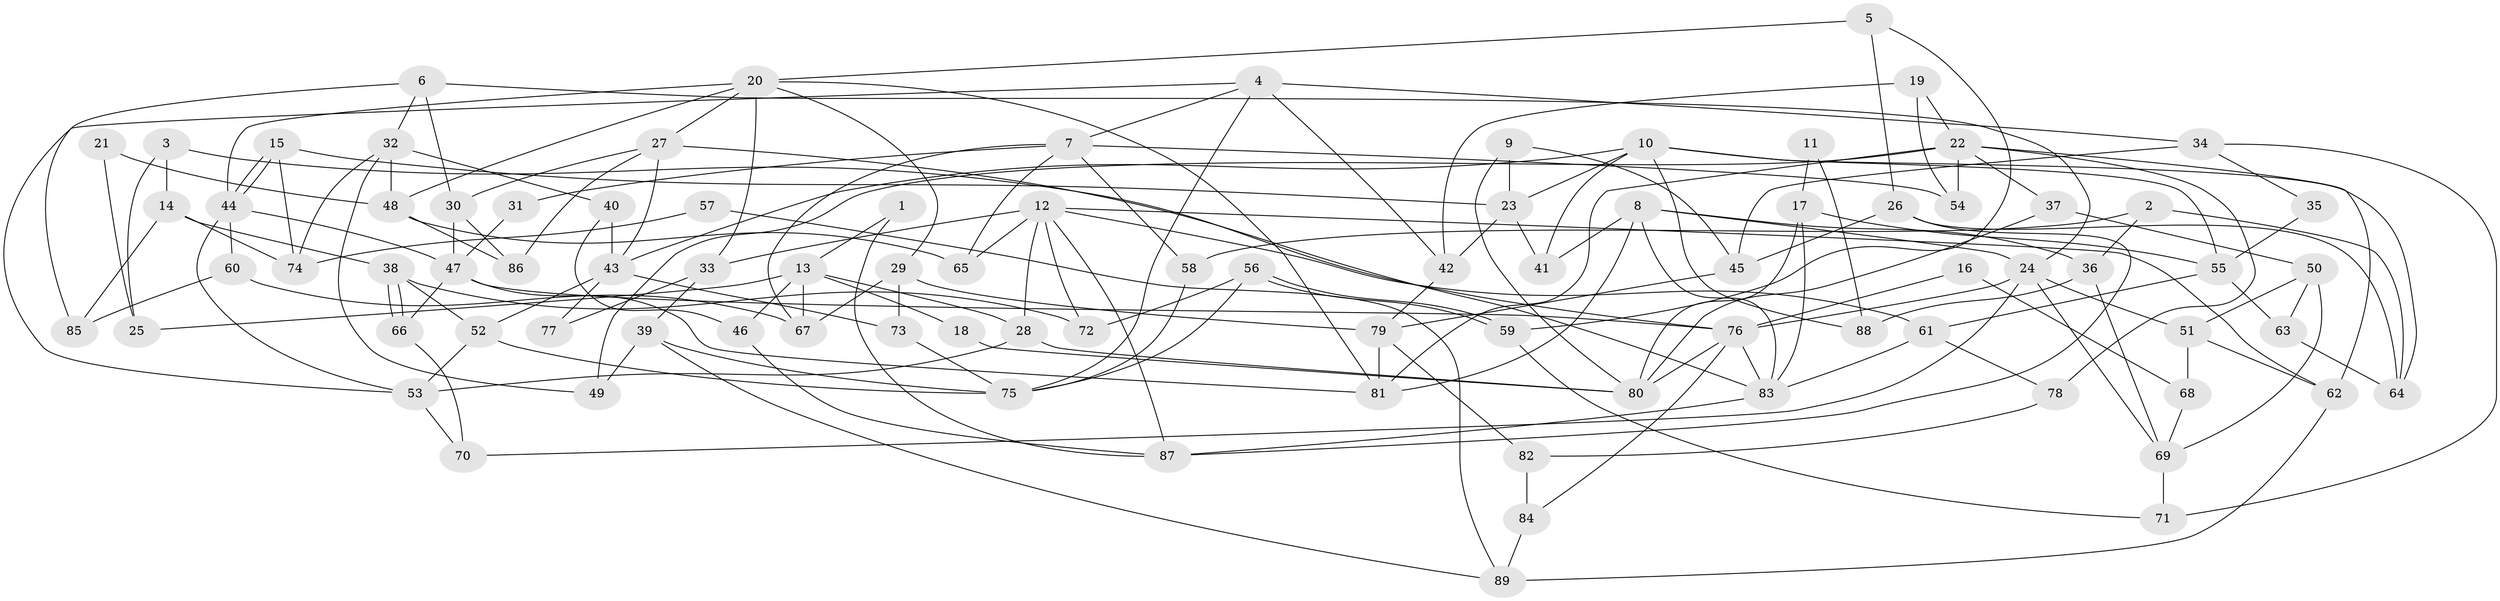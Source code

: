 // coarse degree distribution, {4: 0.2641509433962264, 2: 0.1320754716981132, 6: 0.1320754716981132, 5: 0.18867924528301888, 7: 0.018867924528301886, 3: 0.18867924528301888, 12: 0.018867924528301886, 9: 0.018867924528301886, 8: 0.018867924528301886, 10: 0.018867924528301886}
// Generated by graph-tools (version 1.1) at 2025/54/03/04/25 21:54:03]
// undirected, 89 vertices, 178 edges
graph export_dot {
graph [start="1"]
  node [color=gray90,style=filled];
  1;
  2;
  3;
  4;
  5;
  6;
  7;
  8;
  9;
  10;
  11;
  12;
  13;
  14;
  15;
  16;
  17;
  18;
  19;
  20;
  21;
  22;
  23;
  24;
  25;
  26;
  27;
  28;
  29;
  30;
  31;
  32;
  33;
  34;
  35;
  36;
  37;
  38;
  39;
  40;
  41;
  42;
  43;
  44;
  45;
  46;
  47;
  48;
  49;
  50;
  51;
  52;
  53;
  54;
  55;
  56;
  57;
  58;
  59;
  60;
  61;
  62;
  63;
  64;
  65;
  66;
  67;
  68;
  69;
  70;
  71;
  72;
  73;
  74;
  75;
  76;
  77;
  78;
  79;
  80;
  81;
  82;
  83;
  84;
  85;
  86;
  87;
  88;
  89;
  1 -- 87;
  1 -- 13;
  2 -- 64;
  2 -- 58;
  2 -- 36;
  3 -- 76;
  3 -- 14;
  3 -- 25;
  4 -- 53;
  4 -- 75;
  4 -- 7;
  4 -- 34;
  4 -- 42;
  5 -- 20;
  5 -- 59;
  5 -- 26;
  6 -- 85;
  6 -- 30;
  6 -- 24;
  6 -- 32;
  7 -- 65;
  7 -- 31;
  7 -- 54;
  7 -- 58;
  7 -- 67;
  8 -- 81;
  8 -- 83;
  8 -- 24;
  8 -- 36;
  8 -- 41;
  9 -- 80;
  9 -- 45;
  9 -- 23;
  10 -- 23;
  10 -- 43;
  10 -- 41;
  10 -- 55;
  10 -- 64;
  10 -- 88;
  11 -- 88;
  11 -- 17;
  12 -- 62;
  12 -- 61;
  12 -- 28;
  12 -- 33;
  12 -- 65;
  12 -- 72;
  12 -- 87;
  13 -- 67;
  13 -- 28;
  13 -- 18;
  13 -- 25;
  13 -- 46;
  14 -- 38;
  14 -- 74;
  14 -- 85;
  15 -- 44;
  15 -- 44;
  15 -- 23;
  15 -- 74;
  16 -- 68;
  16 -- 76;
  17 -- 80;
  17 -- 55;
  17 -- 83;
  18 -- 80;
  19 -- 22;
  19 -- 42;
  19 -- 54;
  20 -- 33;
  20 -- 48;
  20 -- 27;
  20 -- 29;
  20 -- 44;
  20 -- 81;
  21 -- 48;
  21 -- 25;
  22 -- 54;
  22 -- 37;
  22 -- 49;
  22 -- 62;
  22 -- 78;
  22 -- 81;
  23 -- 41;
  23 -- 42;
  24 -- 51;
  24 -- 69;
  24 -- 70;
  24 -- 76;
  26 -- 87;
  26 -- 45;
  26 -- 64;
  27 -- 83;
  27 -- 30;
  27 -- 43;
  27 -- 86;
  28 -- 53;
  28 -- 80;
  29 -- 79;
  29 -- 67;
  29 -- 73;
  30 -- 47;
  30 -- 86;
  31 -- 47;
  32 -- 40;
  32 -- 48;
  32 -- 49;
  32 -- 74;
  33 -- 39;
  33 -- 77;
  34 -- 45;
  34 -- 35;
  34 -- 71;
  35 -- 55;
  36 -- 69;
  36 -- 88;
  37 -- 50;
  37 -- 80;
  38 -- 52;
  38 -- 66;
  38 -- 66;
  38 -- 72;
  39 -- 49;
  39 -- 75;
  39 -- 89;
  40 -- 43;
  40 -- 46;
  42 -- 79;
  43 -- 73;
  43 -- 52;
  43 -- 77;
  44 -- 47;
  44 -- 53;
  44 -- 60;
  45 -- 79;
  46 -- 87;
  47 -- 81;
  47 -- 66;
  47 -- 76;
  48 -- 86;
  48 -- 65;
  50 -- 63;
  50 -- 69;
  50 -- 51;
  51 -- 62;
  51 -- 68;
  52 -- 53;
  52 -- 75;
  53 -- 70;
  55 -- 61;
  55 -- 63;
  56 -- 72;
  56 -- 59;
  56 -- 59;
  56 -- 75;
  57 -- 74;
  57 -- 89;
  58 -- 75;
  59 -- 71;
  60 -- 67;
  60 -- 85;
  61 -- 78;
  61 -- 83;
  62 -- 89;
  63 -- 64;
  66 -- 70;
  68 -- 69;
  69 -- 71;
  73 -- 75;
  76 -- 80;
  76 -- 83;
  76 -- 84;
  78 -- 82;
  79 -- 81;
  79 -- 82;
  82 -- 84;
  83 -- 87;
  84 -- 89;
}
